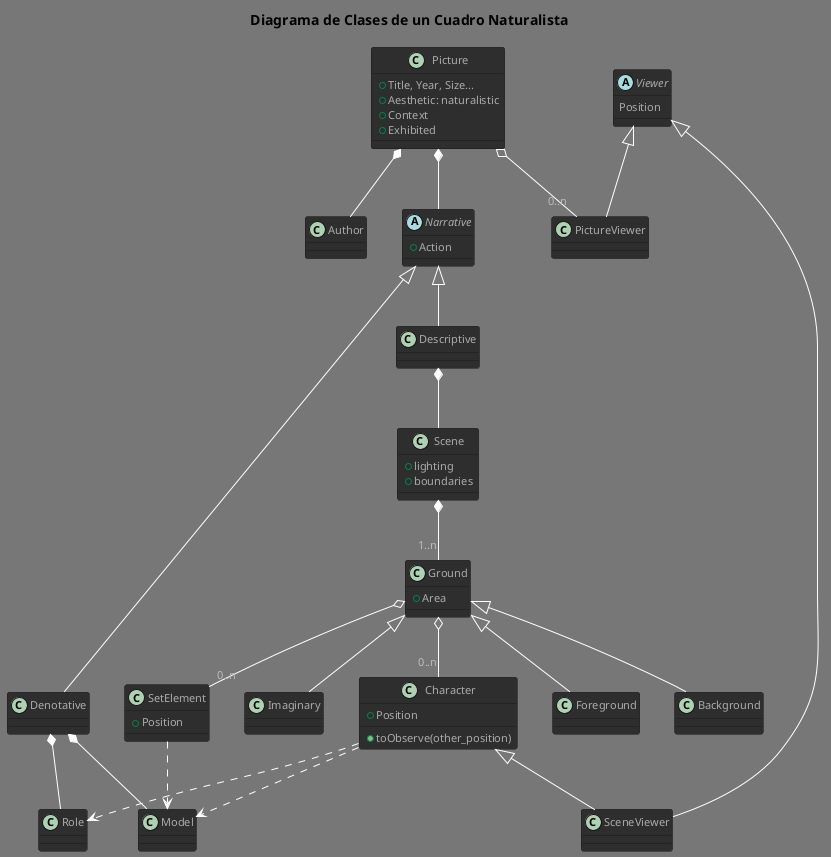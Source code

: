 @startuml MeninasDomain
!theme reddress-darkred
title Diagrama de Clases de un Cuadro Naturalista

class Picture {
    + Title, Year, Size...
    + Aesthetic: naturalistic
    + Context
    + Exhibited
}
Picture *-- Author
Picture o--"0..n" PictureViewer
Picture *-- Narrative

abstract class Narrative {
    + Action
}
Narrative <|-- Denotative
Narrative <|-- Descriptive

class Denotative {
}

Denotative *-- Role
Denotative *-- Model

class Descriptive {
}
Descriptive *-- Scene

class Scene {
    + lighting
    + boundaries
}
Scene *--"1..n" Ground

class Ground {
    + Area
}
Ground <|-- Foreground
Ground <|-- Background
Ground <|-- Imaginary

Ground o--"0..n" Character
Ground o--"0..n" SetElement


class SetElement {
   + Position
}

class Character {
    + Position
    + toObserve(other_position)
}
Character ..> Model
Character ..> Role
SetElement ..> Model
Character <|-- SceneViewer

abstract class Viewer {
    Position
}
Viewer <|-- SceneViewer
Viewer <|-- PictureViewer


@end